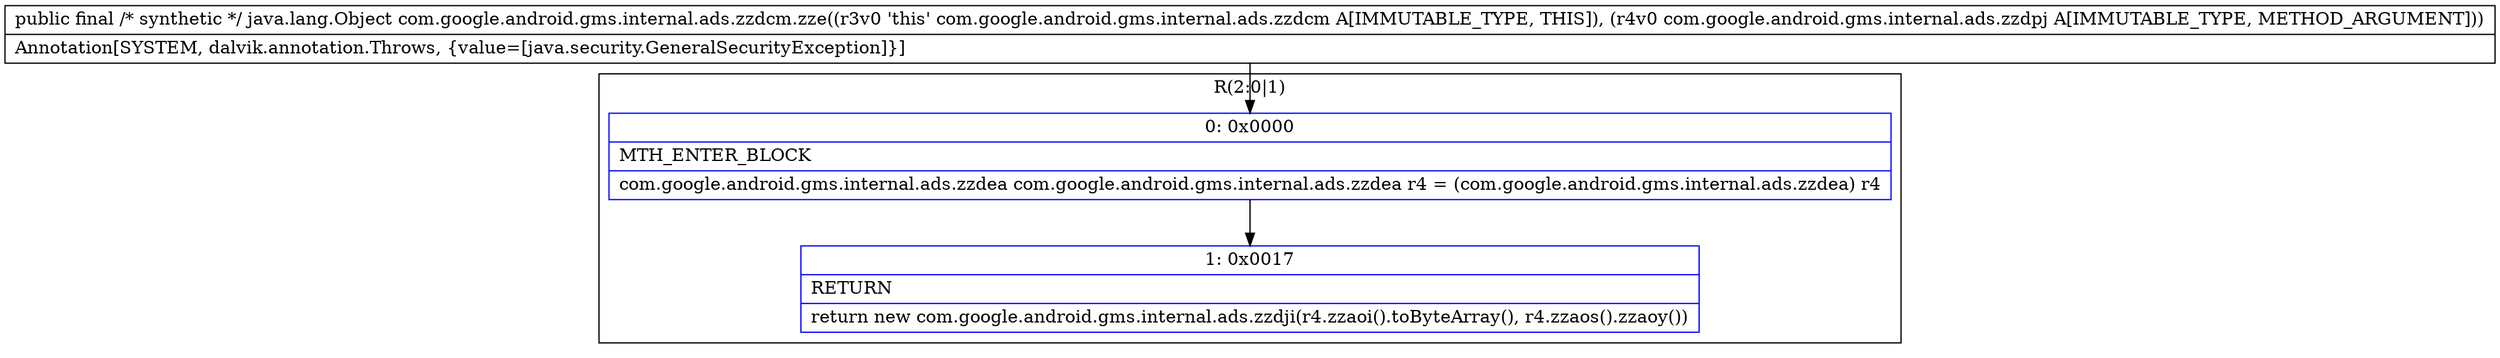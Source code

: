 digraph "CFG forcom.google.android.gms.internal.ads.zzdcm.zze(Lcom\/google\/android\/gms\/internal\/ads\/zzdpj;)Ljava\/lang\/Object;" {
subgraph cluster_Region_84349829 {
label = "R(2:0|1)";
node [shape=record,color=blue];
Node_0 [shape=record,label="{0\:\ 0x0000|MTH_ENTER_BLOCK\l|com.google.android.gms.internal.ads.zzdea com.google.android.gms.internal.ads.zzdea r4 = (com.google.android.gms.internal.ads.zzdea) r4\l}"];
Node_1 [shape=record,label="{1\:\ 0x0017|RETURN\l|return new com.google.android.gms.internal.ads.zzdji(r4.zzaoi().toByteArray(), r4.zzaos().zzaoy())\l}"];
}
MethodNode[shape=record,label="{public final \/* synthetic *\/ java.lang.Object com.google.android.gms.internal.ads.zzdcm.zze((r3v0 'this' com.google.android.gms.internal.ads.zzdcm A[IMMUTABLE_TYPE, THIS]), (r4v0 com.google.android.gms.internal.ads.zzdpj A[IMMUTABLE_TYPE, METHOD_ARGUMENT]))  | Annotation[SYSTEM, dalvik.annotation.Throws, \{value=[java.security.GeneralSecurityException]\}]\l}"];
MethodNode -> Node_0;
Node_0 -> Node_1;
}

